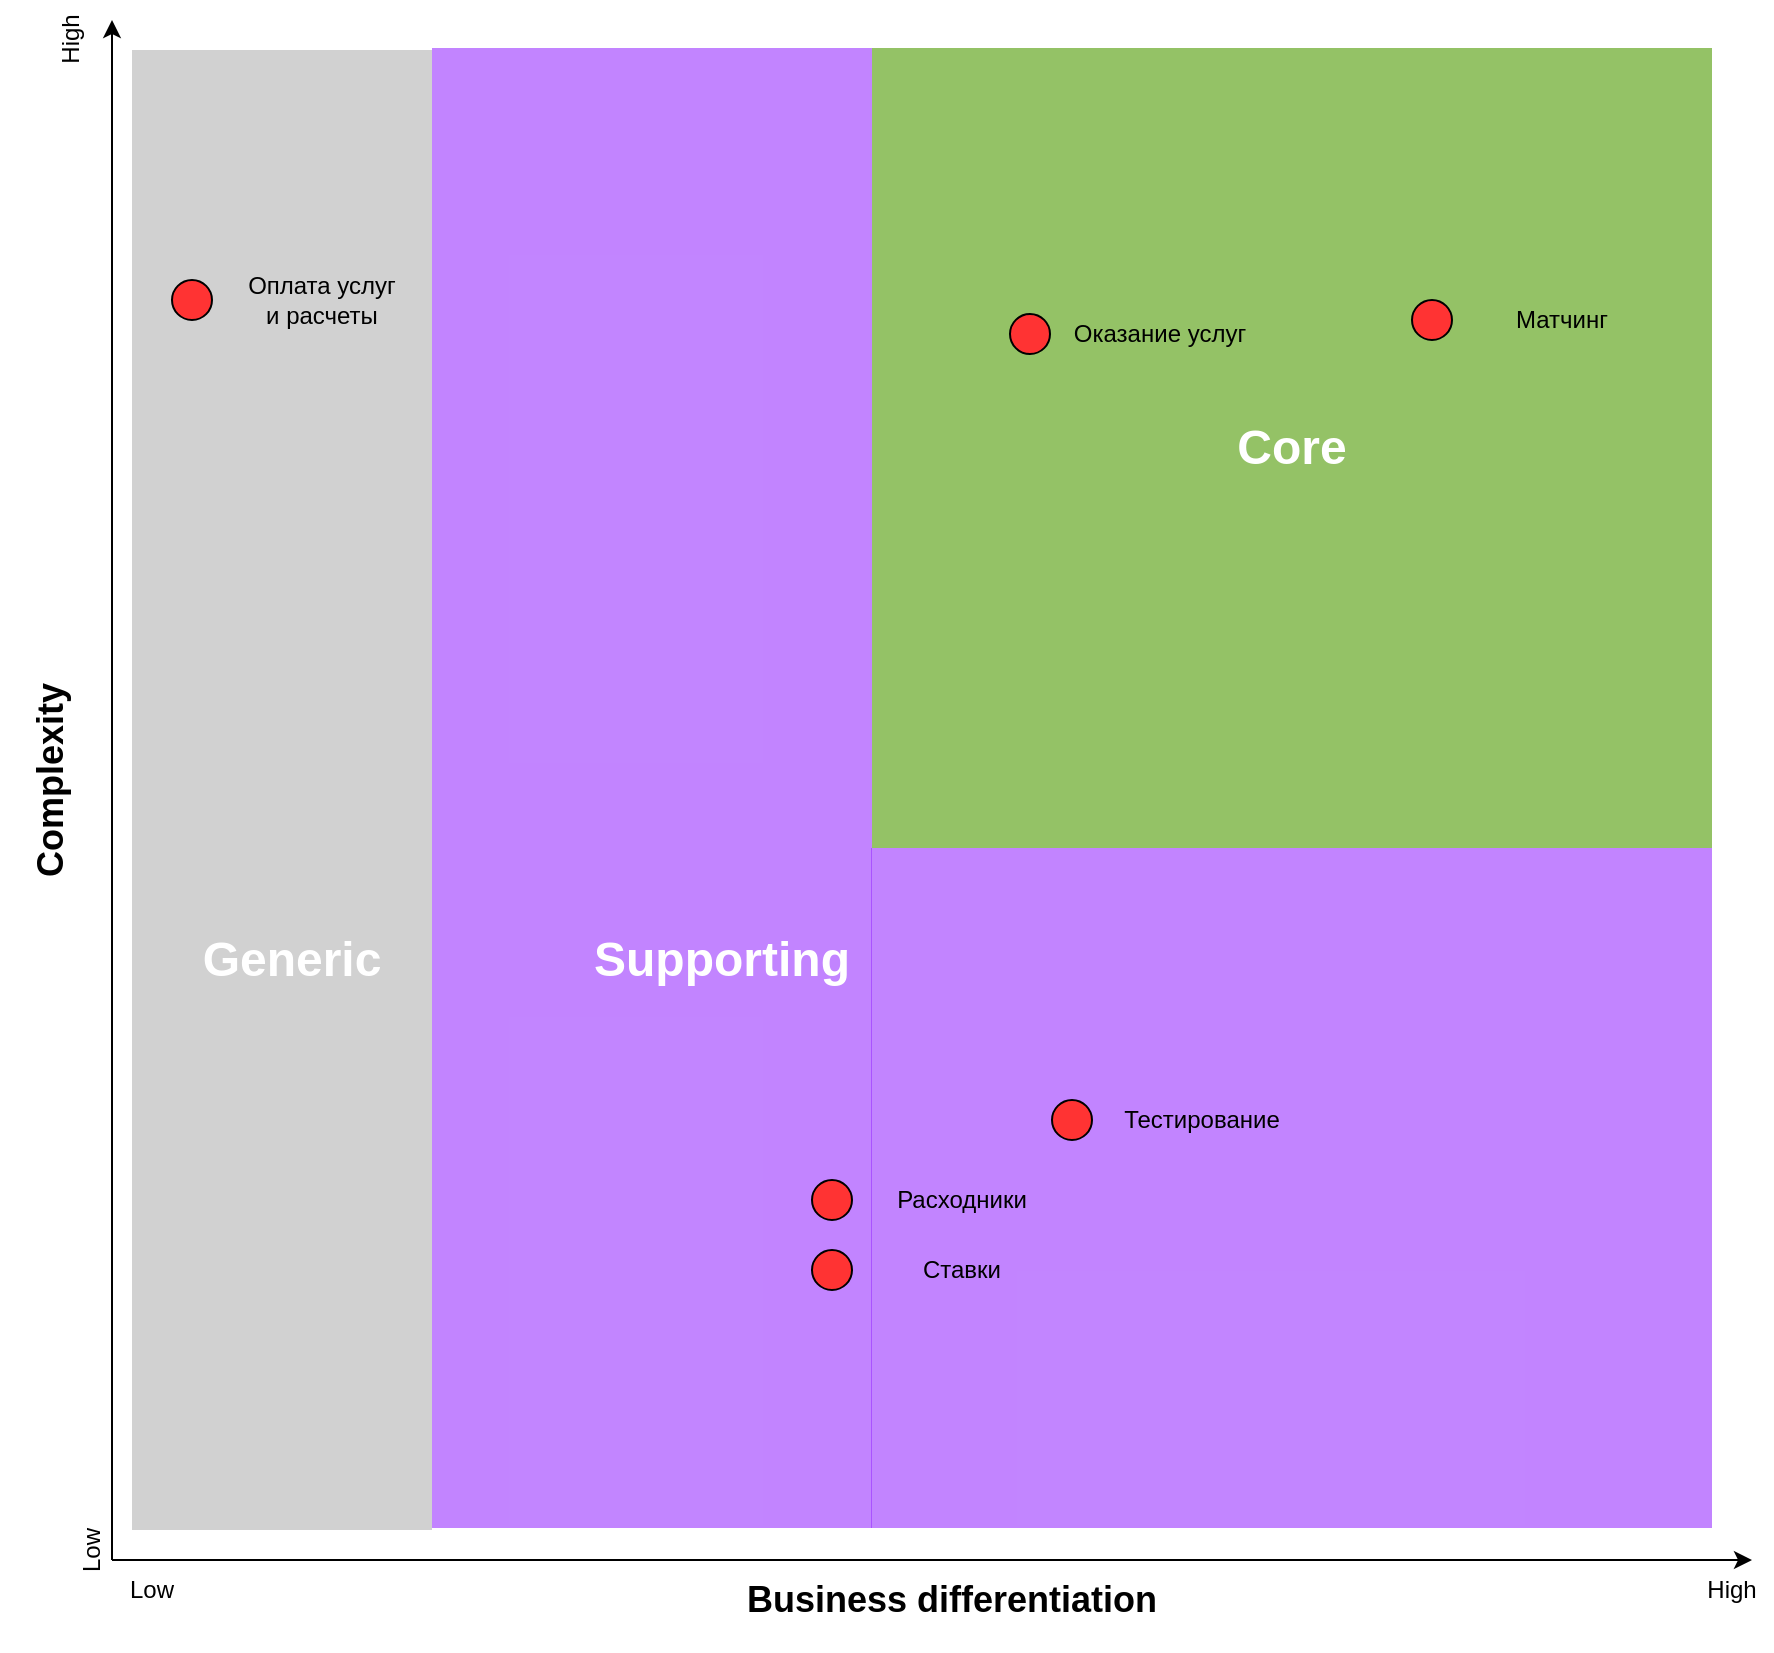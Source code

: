 <mxfile version="22.1.2" type="device">
  <diagram id="y_Ux036iL8ao2liGmcVH" name="core-domain-chart">
    <mxGraphModel dx="1572" dy="891" grid="1" gridSize="10" guides="1" tooltips="1" connect="1" arrows="1" fold="1" page="1" pageScale="1" pageWidth="850" pageHeight="1100" math="0" shadow="0">
      <root>
        <mxCell id="7POqw8fOx_1jlbIEAkON-0" />
        <mxCell id="7POqw8fOx_1jlbIEAkON-1" style="locked=1;" parent="7POqw8fOx_1jlbIEAkON-0" />
        <mxCell id="uENPYtC2MfaOTDSbOvwd-11" value="" style="group" parent="7POqw8fOx_1jlbIEAkON-1" vertex="1" connectable="0">
          <mxGeometry x="79.5" y="30" width="870.5" height="800" as="geometry" />
        </mxCell>
        <mxCell id="uENPYtC2MfaOTDSbOvwd-5" value="" style="rounded=0;whiteSpace=wrap;html=1;fillColor=#9933FF;strokeColor=none;connectable=0;fillOpacity=60;" parent="uENPYtC2MfaOTDSbOvwd-11" vertex="1">
          <mxGeometry x="200.5" y="14" width="220" height="740" as="geometry" />
        </mxCell>
        <mxCell id="uENPYtC2MfaOTDSbOvwd-7" value="" style="rounded=0;whiteSpace=wrap;html=1;fillColor=#9933FF;strokeColor=none;connectable=0;fillOpacity=60;" parent="uENPYtC2MfaOTDSbOvwd-11" vertex="1">
          <mxGeometry x="420" y="414" width="420.5" height="340" as="geometry" />
        </mxCell>
        <mxCell id="uENPYtC2MfaOTDSbOvwd-0" value="" style="endArrow=classic;html=1;" parent="uENPYtC2MfaOTDSbOvwd-11" edge="1">
          <mxGeometry width="50" height="50" relative="1" as="geometry">
            <mxPoint x="40.5" y="770" as="sourcePoint" />
            <mxPoint x="40.5" as="targetPoint" />
          </mxGeometry>
        </mxCell>
        <mxCell id="uENPYtC2MfaOTDSbOvwd-1" value="&lt;h2&gt;Complexity&lt;/h2&gt;" style="text;html=1;strokeColor=none;fillColor=none;align=center;verticalAlign=middle;whiteSpace=wrap;rounded=0;rotation=-90;" parent="uENPYtC2MfaOTDSbOvwd-11" vertex="1">
          <mxGeometry x="-9.5" y="370" width="39" height="20" as="geometry" />
        </mxCell>
        <mxCell id="uENPYtC2MfaOTDSbOvwd-2" value="" style="endArrow=classic;html=1;" parent="uENPYtC2MfaOTDSbOvwd-11" edge="1">
          <mxGeometry width="50" height="50" relative="1" as="geometry">
            <mxPoint x="40.5" y="770" as="sourcePoint" />
            <mxPoint x="860.5" y="770" as="targetPoint" />
          </mxGeometry>
        </mxCell>
        <mxCell id="uENPYtC2MfaOTDSbOvwd-4" value="&lt;h2&gt;Business differentiation&lt;/h2&gt;" style="text;html=1;strokeColor=none;fillColor=none;align=center;verticalAlign=middle;whiteSpace=wrap;rounded=0;" parent="uENPYtC2MfaOTDSbOvwd-11" vertex="1">
          <mxGeometry x="330.5" y="780" width="260" height="20" as="geometry" />
        </mxCell>
        <mxCell id="uENPYtC2MfaOTDSbOvwd-6" value="&lt;h1&gt;&lt;font color=&quot;#ffffff&quot;&gt;Core&lt;/font&gt;&lt;/h1&gt;" style="rounded=0;whiteSpace=wrap;html=1;fillColor=#4D9900;strokeColor=none;connectable=0;fillOpacity=60" parent="uENPYtC2MfaOTDSbOvwd-11" vertex="1">
          <mxGeometry x="420.5" y="14" width="420" height="400" as="geometry" />
        </mxCell>
        <mxCell id="uENPYtC2MfaOTDSbOvwd-8" value="" style="rounded=0;whiteSpace=wrap;html=1;fillColor=#B3B3B3;strokeColor=none;connectable=0;fillOpacity=60;" parent="uENPYtC2MfaOTDSbOvwd-11" vertex="1">
          <mxGeometry x="50.5" y="15" width="150" height="740" as="geometry" />
        </mxCell>
        <mxCell id="uENPYtC2MfaOTDSbOvwd-9" value="&lt;h1&gt;&lt;font color=&quot;#ffffff&quot;&gt;Supporting&lt;/font&gt;&lt;/h1&gt;" style="text;html=1;strokeColor=none;fillColor=none;align=center;verticalAlign=middle;whiteSpace=wrap;rounded=0;" parent="uENPYtC2MfaOTDSbOvwd-11" vertex="1">
          <mxGeometry x="325.5" y="460" width="40" height="20" as="geometry" />
        </mxCell>
        <mxCell id="uENPYtC2MfaOTDSbOvwd-10" value="&lt;h1&gt;&lt;font color=&quot;#ffffff&quot;&gt;Generic&lt;/font&gt;&lt;/h1&gt;" style="text;html=1;strokeColor=none;fillColor=none;align=center;verticalAlign=middle;whiteSpace=wrap;rounded=0;" parent="uENPYtC2MfaOTDSbOvwd-11" vertex="1">
          <mxGeometry x="110.5" y="460" width="40" height="20" as="geometry" />
        </mxCell>
        <mxCell id="rGnyAY1_3tPmR1fd7tcl-27" value="Low" style="text;html=1;strokeColor=none;fillColor=none;align=center;verticalAlign=middle;whiteSpace=wrap;rounded=0;rotation=-90;" parent="uENPYtC2MfaOTDSbOvwd-11" vertex="1">
          <mxGeometry x="10.5" y="755" width="40" height="20" as="geometry" />
        </mxCell>
        <mxCell id="rGnyAY1_3tPmR1fd7tcl-28" value="High" style="text;html=1;strokeColor=none;fillColor=none;align=center;verticalAlign=middle;whiteSpace=wrap;rounded=0;rotation=-90;" parent="uENPYtC2MfaOTDSbOvwd-11" vertex="1">
          <mxGeometry width="40" height="20" as="geometry" />
        </mxCell>
        <mxCell id="rGnyAY1_3tPmR1fd7tcl-29" value="Low" style="text;html=1;strokeColor=none;fillColor=none;align=center;verticalAlign=middle;whiteSpace=wrap;rounded=0;" parent="uENPYtC2MfaOTDSbOvwd-11" vertex="1">
          <mxGeometry x="40" y="775" width="40" height="20" as="geometry" />
        </mxCell>
        <mxCell id="rGnyAY1_3tPmR1fd7tcl-30" value="High" style="text;html=1;strokeColor=none;fillColor=none;align=center;verticalAlign=middle;whiteSpace=wrap;rounded=0;" parent="uENPYtC2MfaOTDSbOvwd-11" vertex="1">
          <mxGeometry x="830.5" y="775" width="40" height="20" as="geometry" />
        </mxCell>
        <mxCell id="uENPYtC2MfaOTDSbOvwd-12" value="Bounded contexts" style="locked=1;" parent="7POqw8fOx_1jlbIEAkON-0" />
        <mxCell id="rGnyAY1_3tPmR1fd7tcl-7" value="" style="group" parent="uENPYtC2MfaOTDSbOvwd-12" vertex="1" connectable="0">
          <mxGeometry x="770" y="170" width="130" height="20" as="geometry" />
        </mxCell>
        <mxCell id="rGnyAY1_3tPmR1fd7tcl-8" value="" style="ellipse;whiteSpace=wrap;html=1;aspect=fixed;fillColor=#FF3333;" parent="rGnyAY1_3tPmR1fd7tcl-7" vertex="1">
          <mxGeometry width="20" height="20" as="geometry" />
        </mxCell>
        <mxCell id="rGnyAY1_3tPmR1fd7tcl-9" value="Матчинг" style="text;html=1;strokeColor=none;fillColor=none;align=center;verticalAlign=middle;whiteSpace=wrap;rounded=0;" parent="rGnyAY1_3tPmR1fd7tcl-7" vertex="1">
          <mxGeometry x="20" width="110" height="20" as="geometry" />
        </mxCell>
        <mxCell id="rGnyAY1_3tPmR1fd7tcl-11" value="" style="group" parent="uENPYtC2MfaOTDSbOvwd-12" vertex="1" connectable="0">
          <mxGeometry x="150" y="160" width="130" height="20" as="geometry" />
        </mxCell>
        <mxCell id="rGnyAY1_3tPmR1fd7tcl-12" value="" style="ellipse;whiteSpace=wrap;html=1;aspect=fixed;fillColor=#FF3333;" parent="rGnyAY1_3tPmR1fd7tcl-11" vertex="1">
          <mxGeometry width="20" height="20" as="geometry" />
        </mxCell>
        <mxCell id="rGnyAY1_3tPmR1fd7tcl-13" value="Оплата услуг&lt;br style=&quot;border-color: var(--border-color);&quot;&gt;и расчеты" style="text;html=1;strokeColor=none;fillColor=none;align=center;verticalAlign=middle;whiteSpace=wrap;rounded=0;" parent="rGnyAY1_3tPmR1fd7tcl-11" vertex="1">
          <mxGeometry x="20" width="110" height="20" as="geometry" />
        </mxCell>
        <mxCell id="rGnyAY1_3tPmR1fd7tcl-22" value="" style="group" parent="uENPYtC2MfaOTDSbOvwd-12" vertex="1" connectable="0">
          <mxGeometry x="470" y="610" width="130" height="20" as="geometry" />
        </mxCell>
        <mxCell id="rGnyAY1_3tPmR1fd7tcl-23" value="" style="group" parent="rGnyAY1_3tPmR1fd7tcl-22" vertex="1" connectable="0">
          <mxGeometry width="130" height="20" as="geometry" />
        </mxCell>
        <mxCell id="rGnyAY1_3tPmR1fd7tcl-24" value="" style="ellipse;whiteSpace=wrap;html=1;aspect=fixed;fillColor=#FF3333;" parent="rGnyAY1_3tPmR1fd7tcl-23" vertex="1">
          <mxGeometry width="20" height="20" as="geometry" />
        </mxCell>
        <mxCell id="rGnyAY1_3tPmR1fd7tcl-25" value="Расходники" style="text;html=1;strokeColor=none;fillColor=none;align=center;verticalAlign=middle;whiteSpace=wrap;rounded=0;" parent="rGnyAY1_3tPmR1fd7tcl-23" vertex="1">
          <mxGeometry x="20" width="110" height="20" as="geometry" />
        </mxCell>
        <mxCell id="3ZNTXsgXTnJ1oy_lYGZp-0" value="" style="group" parent="uENPYtC2MfaOTDSbOvwd-12" vertex="1" connectable="0">
          <mxGeometry x="580" y="150" width="130" height="20" as="geometry" />
        </mxCell>
        <mxCell id="3ZNTXsgXTnJ1oy_lYGZp-1" value="" style="ellipse;whiteSpace=wrap;html=1;aspect=fixed;fillColor=#FF3333;" parent="3ZNTXsgXTnJ1oy_lYGZp-0" vertex="1">
          <mxGeometry x="-11" y="27" width="20" height="20" as="geometry" />
        </mxCell>
        <mxCell id="3ZNTXsgXTnJ1oy_lYGZp-2" value="Оказание услуг" style="text;html=1;strokeColor=none;fillColor=none;align=center;verticalAlign=middle;whiteSpace=wrap;rounded=0;" parent="3ZNTXsgXTnJ1oy_lYGZp-0" vertex="1">
          <mxGeometry x="9" y="27" width="110" height="20" as="geometry" />
        </mxCell>
        <mxCell id="3ZNTXsgXTnJ1oy_lYGZp-12" value="" style="group" parent="uENPYtC2MfaOTDSbOvwd-12" vertex="1" connectable="0">
          <mxGeometry x="590" y="570" width="130" height="20" as="geometry" />
        </mxCell>
        <mxCell id="3ZNTXsgXTnJ1oy_lYGZp-13" value="" style="group" parent="3ZNTXsgXTnJ1oy_lYGZp-12" vertex="1" connectable="0">
          <mxGeometry width="130" height="20" as="geometry" />
        </mxCell>
        <mxCell id="3ZNTXsgXTnJ1oy_lYGZp-14" value="" style="ellipse;whiteSpace=wrap;html=1;aspect=fixed;fillColor=#FF3333;" parent="3ZNTXsgXTnJ1oy_lYGZp-13" vertex="1">
          <mxGeometry width="20" height="20" as="geometry" />
        </mxCell>
        <mxCell id="3ZNTXsgXTnJ1oy_lYGZp-15" value="Тестирование" style="text;html=1;strokeColor=none;fillColor=none;align=center;verticalAlign=middle;whiteSpace=wrap;rounded=0;" parent="3ZNTXsgXTnJ1oy_lYGZp-13" vertex="1">
          <mxGeometry x="20" width="110" height="20" as="geometry" />
        </mxCell>
        <mxCell id="3ZNTXsgXTnJ1oy_lYGZp-16" value="" style="group" parent="uENPYtC2MfaOTDSbOvwd-12" vertex="1" connectable="0">
          <mxGeometry x="470" y="645" width="130" height="20" as="geometry" />
        </mxCell>
        <mxCell id="3ZNTXsgXTnJ1oy_lYGZp-17" value="" style="group" parent="3ZNTXsgXTnJ1oy_lYGZp-16" vertex="1" connectable="0">
          <mxGeometry width="130" height="20" as="geometry" />
        </mxCell>
        <mxCell id="3ZNTXsgXTnJ1oy_lYGZp-18" value="" style="ellipse;whiteSpace=wrap;html=1;aspect=fixed;fillColor=#FF3333;" parent="3ZNTXsgXTnJ1oy_lYGZp-17" vertex="1">
          <mxGeometry width="20" height="20" as="geometry" />
        </mxCell>
        <mxCell id="3ZNTXsgXTnJ1oy_lYGZp-19" value="Ставки" style="text;html=1;strokeColor=none;fillColor=none;align=center;verticalAlign=middle;whiteSpace=wrap;rounded=0;" parent="3ZNTXsgXTnJ1oy_lYGZp-17" vertex="1">
          <mxGeometry x="20" width="110" height="20" as="geometry" />
        </mxCell>
      </root>
    </mxGraphModel>
  </diagram>
</mxfile>

